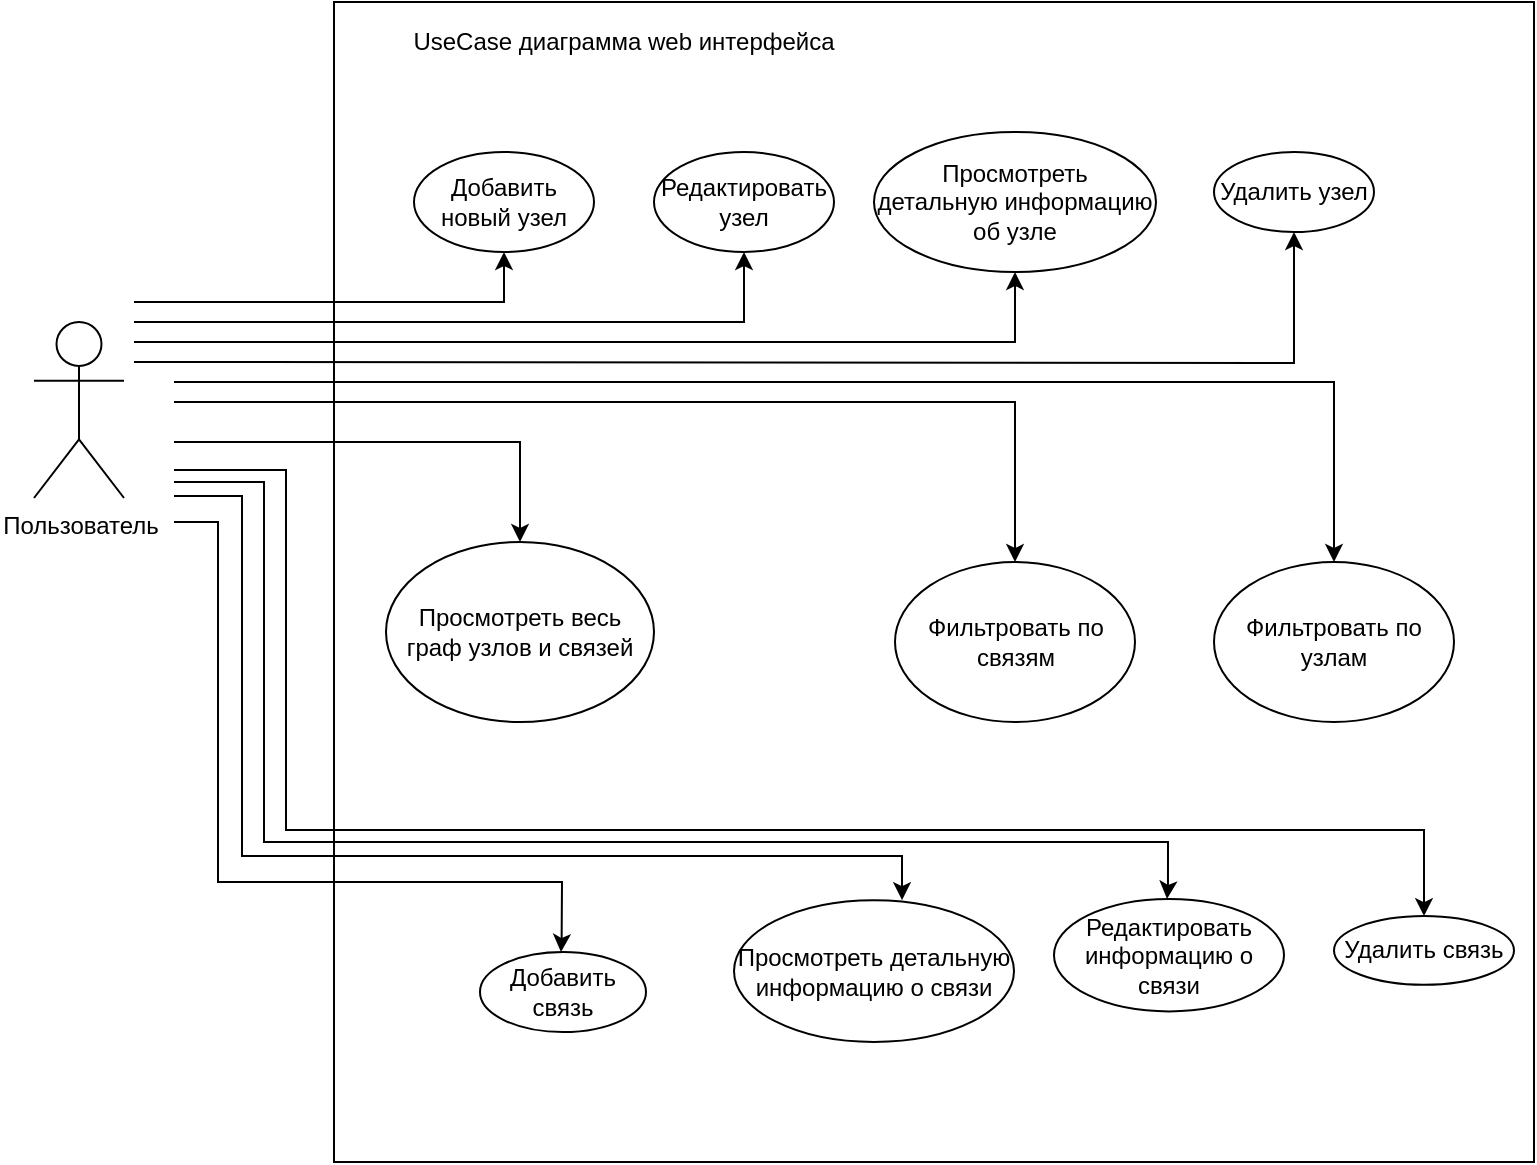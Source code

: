 <mxfile version="13.9.9" type="device"><diagram id="88uMufSnTcZbJRkLqz6k" name="Страница 1"><mxGraphModel dx="981" dy="567" grid="1" gridSize="10" guides="1" tooltips="1" connect="1" arrows="1" fold="1" page="1" pageScale="1" pageWidth="827" pageHeight="1169" math="0" shadow="0"><root><mxCell id="0"/><mxCell id="1" parent="0"/><mxCell id="4o4vuAyVSvSYkRLCL5jA-3" value="" style="rounded=0;whiteSpace=wrap;html=1;" vertex="1" parent="1"><mxGeometry x="200" y="110" width="600" height="580" as="geometry"/></mxCell><mxCell id="4o4vuAyVSvSYkRLCL5jA-31" value="" style="edgeStyle=orthogonalEdgeStyle;rounded=0;orthogonalLoop=1;jettySize=auto;html=1;entryX=0.5;entryY=1;entryDx=0;entryDy=0;" edge="1" parent="1" target="4o4vuAyVSvSYkRLCL5jA-7"><mxGeometry relative="1" as="geometry"><mxPoint x="100" y="260" as="sourcePoint"/><Array as="points"><mxPoint x="100" y="260"/><mxPoint x="285" y="260"/></Array></mxGeometry></mxCell><mxCell id="4o4vuAyVSvSYkRLCL5jA-32" value="" style="edgeStyle=orthogonalEdgeStyle;rounded=0;orthogonalLoop=1;jettySize=auto;html=1;entryX=0.5;entryY=1;entryDx=0;entryDy=0;" edge="1" parent="1" target="4o4vuAyVSvSYkRLCL5jA-17"><mxGeometry relative="1" as="geometry"><mxPoint x="100" y="270" as="sourcePoint"/><Array as="points"><mxPoint x="100" y="270"/><mxPoint x="405" y="270"/></Array></mxGeometry></mxCell><mxCell id="4o4vuAyVSvSYkRLCL5jA-2" value="UseCase диаграмма web интерфейса" style="text;html=1;strokeColor=none;fillColor=none;align=center;verticalAlign=middle;whiteSpace=wrap;rounded=0;" vertex="1" parent="1"><mxGeometry x="220" y="120" width="250" height="20" as="geometry"/></mxCell><mxCell id="4o4vuAyVSvSYkRLCL5jA-6" value="Удалить узел" style="ellipse;whiteSpace=wrap;html=1;" vertex="1" parent="1"><mxGeometry x="640" y="185" width="80" height="40" as="geometry"/></mxCell><mxCell id="4o4vuAyVSvSYkRLCL5jA-7" value="Добавить новый узел" style="ellipse;whiteSpace=wrap;html=1;" vertex="1" parent="1"><mxGeometry x="240" y="185" width="90" height="50" as="geometry"/></mxCell><mxCell id="4o4vuAyVSvSYkRLCL5jA-17" value="Редактировать узел" style="ellipse;whiteSpace=wrap;html=1;" vertex="1" parent="1"><mxGeometry x="360" y="185" width="90" height="50" as="geometry"/></mxCell><mxCell id="4o4vuAyVSvSYkRLCL5jA-19" value="Просмотреть&lt;br&gt;детальную информацию об узле" style="ellipse;whiteSpace=wrap;html=1;" vertex="1" parent="1"><mxGeometry x="470" y="175" width="141" height="70" as="geometry"/></mxCell><mxCell id="4o4vuAyVSvSYkRLCL5jA-35" value="Пользователь" style="shape=umlActor;verticalLabelPosition=bottom;verticalAlign=top;html=1;strokeWidth=1;" vertex="1" parent="1"><mxGeometry x="50" y="270" width="45" height="88" as="geometry"/></mxCell><mxCell id="4o4vuAyVSvSYkRLCL5jA-39" value="Просмотреть весь граф узлов и связей" style="ellipse;whiteSpace=wrap;html=1;strokeWidth=1;" vertex="1" parent="1"><mxGeometry x="226" y="380" width="134" height="90" as="geometry"/></mxCell><mxCell id="4o4vuAyVSvSYkRLCL5jA-42" value="Просмотреть детальную информацию о связи" style="ellipse;whiteSpace=wrap;html=1;strokeWidth=1;" vertex="1" parent="1"><mxGeometry x="400" y="559.07" width="140" height="70.93" as="geometry"/></mxCell><mxCell id="4o4vuAyVSvSYkRLCL5jA-43" value="Добавить связь" style="ellipse;whiteSpace=wrap;html=1;strokeWidth=1;" vertex="1" parent="1"><mxGeometry x="273" y="585" width="83" height="40" as="geometry"/></mxCell><mxCell id="4o4vuAyVSvSYkRLCL5jA-45" value="Редактировать информацию о связи" style="ellipse;whiteSpace=wrap;html=1;strokeWidth=1;" vertex="1" parent="1"><mxGeometry x="560" y="558.45" width="115" height="56.25" as="geometry"/></mxCell><mxCell id="4o4vuAyVSvSYkRLCL5jA-46" value="Удалить связь" style="ellipse;whiteSpace=wrap;html=1;strokeWidth=1;" vertex="1" parent="1"><mxGeometry x="700" y="567.06" width="90" height="34.37" as="geometry"/></mxCell><mxCell id="4o4vuAyVSvSYkRLCL5jA-48" value="" style="endArrow=classic;html=1;strokeColor=none;" edge="1" parent="1"><mxGeometry width="50" height="50" relative="1" as="geometry"><mxPoint x="400" y="440" as="sourcePoint"/><mxPoint x="450" y="390" as="targetPoint"/></mxGeometry></mxCell><mxCell id="4o4vuAyVSvSYkRLCL5jA-50" value="" style="endArrow=classic;html=1;edgeStyle=orthogonalEdgeStyle;jumpStyle=arc;rounded=0;entryX=0.5;entryY=0;entryDx=0;entryDy=0;" edge="1" parent="1"><mxGeometry width="50" height="50" relative="1" as="geometry"><mxPoint x="120" y="370" as="sourcePoint"/><mxPoint x="313.5" y="585" as="targetPoint"/><Array as="points"><mxPoint x="142" y="370"/><mxPoint x="142" y="550"/><mxPoint x="314" y="550"/><mxPoint x="314" y="575"/></Array></mxGeometry></mxCell><mxCell id="4o4vuAyVSvSYkRLCL5jA-52" value="" style="endArrow=classic;html=1;edgeStyle=orthogonalEdgeStyle;jumpStyle=arc;rounded=0;entryX=0.5;entryY=0;entryDx=0;entryDy=0;" edge="1" parent="1"><mxGeometry width="50" height="50" relative="1" as="geometry"><mxPoint x="120" y="357" as="sourcePoint"/><mxPoint x="484" y="559.07" as="targetPoint"/><Array as="points"><mxPoint x="154" y="357"/><mxPoint x="154" y="537"/><mxPoint x="484" y="537"/></Array></mxGeometry></mxCell><mxCell id="4o4vuAyVSvSYkRLCL5jA-53" value="" style="endArrow=classic;html=1;edgeStyle=orthogonalEdgeStyle;jumpStyle=arc;rounded=0;entryX=0.5;entryY=0;entryDx=0;entryDy=0;" edge="1" parent="1"><mxGeometry width="50" height="50" relative="1" as="geometry"><mxPoint x="120" y="350" as="sourcePoint"/><mxPoint x="616.5" y="558.45" as="targetPoint"/><Array as="points"><mxPoint x="165" y="350"/><mxPoint x="165" y="530"/><mxPoint x="617" y="530"/><mxPoint x="617" y="552"/></Array></mxGeometry></mxCell><mxCell id="4o4vuAyVSvSYkRLCL5jA-55" value="" style="endArrow=classic;html=1;edgeStyle=orthogonalEdgeStyle;jumpStyle=arc;rounded=0;entryX=0.5;entryY=0;entryDx=0;entryDy=0;" edge="1" parent="1" target="4o4vuAyVSvSYkRLCL5jA-46"><mxGeometry width="50" height="50" relative="1" as="geometry"><mxPoint x="120" y="344" as="sourcePoint"/><mxPoint x="745" y="560" as="targetPoint"/><Array as="points"><mxPoint x="176" y="344"/><mxPoint x="176" y="524"/><mxPoint x="745" y="524"/></Array></mxGeometry></mxCell><mxCell id="4o4vuAyVSvSYkRLCL5jA-59" value="Фильтровать по узлам" style="ellipse;whiteSpace=wrap;html=1;strokeWidth=1;" vertex="1" parent="1"><mxGeometry x="640" y="390" width="120" height="80" as="geometry"/></mxCell><mxCell id="4o4vuAyVSvSYkRLCL5jA-60" value="Фильтровать по связям" style="ellipse;whiteSpace=wrap;html=1;strokeWidth=1;" vertex="1" parent="1"><mxGeometry x="480.5" y="390" width="120" height="80" as="geometry"/></mxCell><mxCell id="4o4vuAyVSvSYkRLCL5jA-61" value="" style="endArrow=classic;html=1;entryX=0.5;entryY=1;entryDx=0;entryDy=0;strokeColor=none;" edge="1" parent="1" target="4o4vuAyVSvSYkRLCL5jA-59"><mxGeometry width="50" height="50" relative="1" as="geometry"><mxPoint x="130" y="320" as="sourcePoint"/><mxPoint x="510" y="350" as="targetPoint"/><Array as="points"><mxPoint x="560" y="430"/></Array></mxGeometry></mxCell><mxCell id="4o4vuAyVSvSYkRLCL5jA-63" value="" style="endArrow=classic;html=1;edgeStyle=orthogonalEdgeStyle;rounded=0;entryX=0.5;entryY=0;entryDx=0;entryDy=0;" edge="1" parent="1" target="4o4vuAyVSvSYkRLCL5jA-59"><mxGeometry width="50" height="50" relative="1" as="geometry"><mxPoint x="120" y="300" as="sourcePoint"/><mxPoint x="600" y="300" as="targetPoint"/><Array as="points"><mxPoint x="700" y="300"/></Array></mxGeometry></mxCell><mxCell id="4o4vuAyVSvSYkRLCL5jA-64" value="" style="endArrow=classic;html=1;edgeStyle=orthogonalEdgeStyle;rounded=0;entryX=0.5;entryY=0;entryDx=0;entryDy=0;" edge="1" parent="1" target="4o4vuAyVSvSYkRLCL5jA-60"><mxGeometry width="50" height="50" relative="1" as="geometry"><mxPoint x="120" y="310" as="sourcePoint"/><mxPoint x="680" y="340" as="targetPoint"/><Array as="points"><mxPoint x="130" y="310"/><mxPoint x="540" y="310"/><mxPoint x="540" y="390"/></Array></mxGeometry></mxCell><mxCell id="4o4vuAyVSvSYkRLCL5jA-66" value="" style="endArrow=classic;html=1;edgeStyle=orthogonalEdgeStyle;entryX=0.5;entryY=0;entryDx=0;entryDy=0;rounded=0;" edge="1" parent="1" target="4o4vuAyVSvSYkRLCL5jA-39"><mxGeometry width="50" height="50" relative="1" as="geometry"><mxPoint x="120" y="330" as="sourcePoint"/><mxPoint x="510" y="340" as="targetPoint"/><Array as="points"><mxPoint x="293" y="330"/></Array></mxGeometry></mxCell><mxCell id="4o4vuAyVSvSYkRLCL5jA-67" value="" style="endArrow=classic;html=1;entryX=0.5;entryY=1;entryDx=0;entryDy=0;edgeStyle=orthogonalEdgeStyle;rounded=0;" edge="1" parent="1" target="4o4vuAyVSvSYkRLCL5jA-19"><mxGeometry width="50" height="50" relative="1" as="geometry"><mxPoint x="100" y="280" as="sourcePoint"/><mxPoint x="180" y="235" as="targetPoint"/><Array as="points"><mxPoint x="100" y="280"/><mxPoint x="541" y="280"/></Array></mxGeometry></mxCell><mxCell id="4o4vuAyVSvSYkRLCL5jA-68" value="" style="endArrow=classic;html=1;entryX=0.5;entryY=1;entryDx=0;entryDy=0;edgeStyle=orthogonalEdgeStyle;rounded=0;" edge="1" parent="1" target="4o4vuAyVSvSYkRLCL5jA-6"><mxGeometry width="50" height="50" relative="1" as="geometry"><mxPoint x="100" y="290" as="sourcePoint"/><mxPoint x="500" y="360" as="targetPoint"/></mxGeometry></mxCell></root></mxGraphModel></diagram></mxfile>